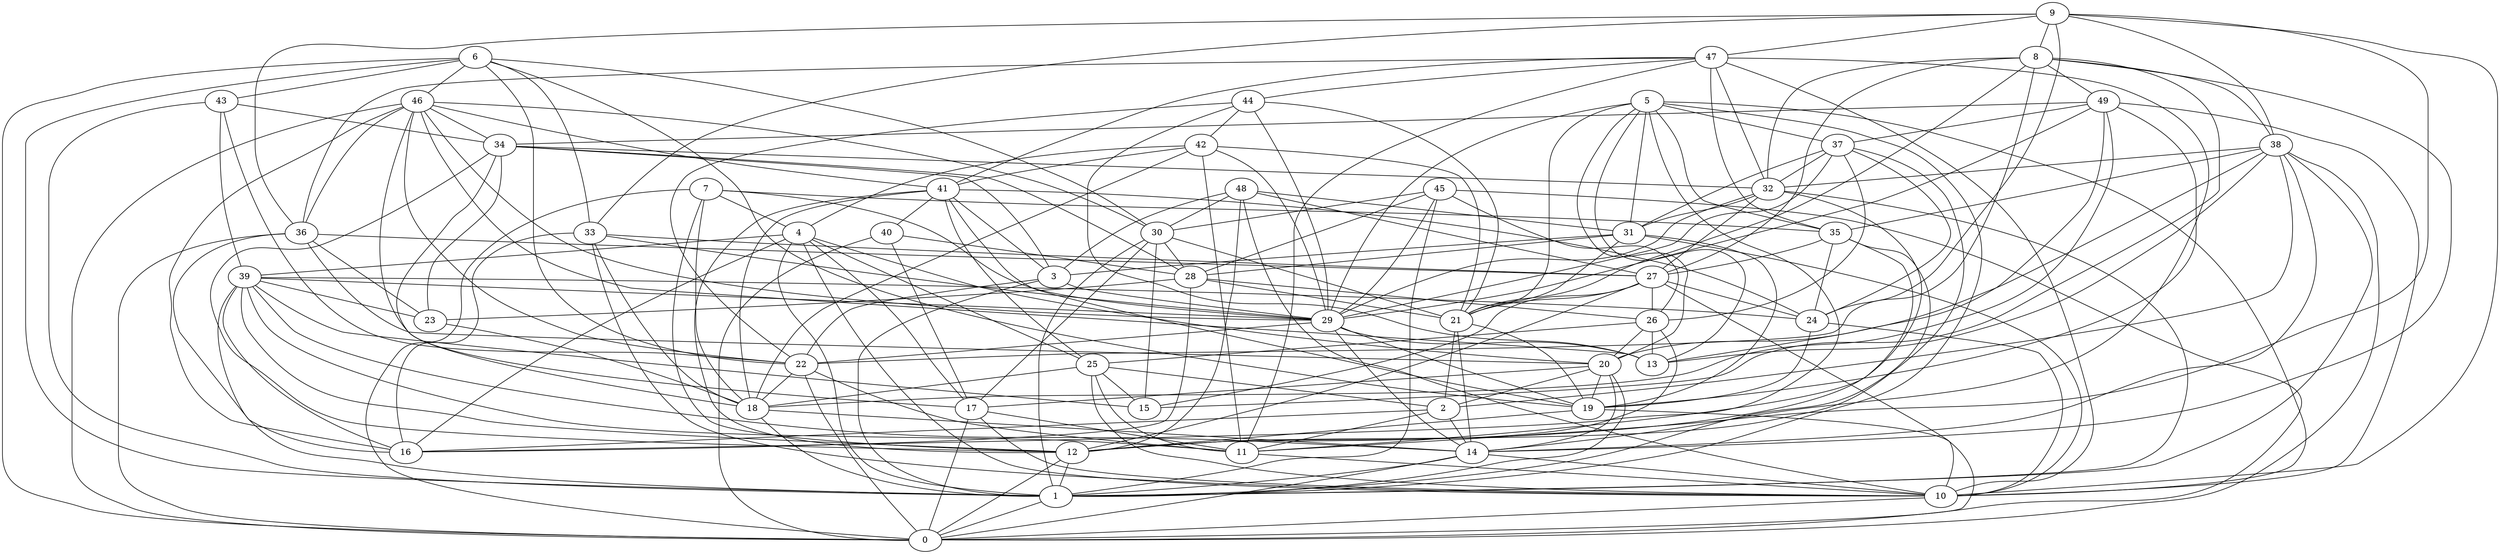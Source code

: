 digraph GG_graph {

subgraph G_graph {
edge [color = black]
"24" -> "10" [dir = none]
"4" -> "1" [dir = none]
"4" -> "10" [dir = none]
"47" -> "14" [dir = none]
"47" -> "44" [dir = none]
"47" -> "36" [dir = none]
"47" -> "11" [dir = none]
"47" -> "10" [dir = none]
"12" -> "1" [dir = none]
"44" -> "22" [dir = none]
"44" -> "42" [dir = none]
"35" -> "27" [dir = none]
"35" -> "11" [dir = none]
"35" -> "24" [dir = none]
"27" -> "24" [dir = none]
"27" -> "15" [dir = none]
"37" -> "31" [dir = none]
"37" -> "29" [dir = none]
"42" -> "4" [dir = none]
"42" -> "21" [dir = none]
"42" -> "11" [dir = none]
"42" -> "41" [dir = none]
"49" -> "37" [dir = none]
"49" -> "10" [dir = none]
"49" -> "29" [dir = none]
"49" -> "13" [dir = none]
"49" -> "18" [dir = none]
"46" -> "36" [dir = none]
"46" -> "0" [dir = none]
"46" -> "41" [dir = none]
"46" -> "17" [dir = none]
"33" -> "18" [dir = none]
"33" -> "27" [dir = none]
"33" -> "29" [dir = none]
"8" -> "32" [dir = none]
"8" -> "49" [dir = none]
"8" -> "38" [dir = none]
"8" -> "22" [dir = none]
"7" -> "12" [dir = none]
"7" -> "29" [dir = none]
"7" -> "0" [dir = none]
"7" -> "35" [dir = none]
"7" -> "4" [dir = none]
"10" -> "0" [dir = none]
"20" -> "19" [dir = none]
"20" -> "14" [dir = none]
"48" -> "12" [dir = none]
"48" -> "27" [dir = none]
"48" -> "31" [dir = none]
"48" -> "30" [dir = none]
"39" -> "14" [dir = none]
"39" -> "24" [dir = none]
"39" -> "15" [dir = none]
"39" -> "29" [dir = none]
"39" -> "1" [dir = none]
"39" -> "23" [dir = none]
"11" -> "10" [dir = none]
"41" -> "25" [dir = none]
"41" -> "3" [dir = none]
"41" -> "40" [dir = none]
"41" -> "24" [dir = none]
"41" -> "19" [dir = none]
"28" -> "21" [dir = none]
"28" -> "16" [dir = none]
"31" -> "3" [dir = none]
"31" -> "10" [dir = none]
"31" -> "28" [dir = none]
"31" -> "21" [dir = none]
"5" -> "13" [dir = none]
"5" -> "21" [dir = none]
"5" -> "37" [dir = none]
"5" -> "35" [dir = none]
"5" -> "31" [dir = none]
"5" -> "1" [dir = none]
"5" -> "29" [dir = none]
"5" -> "10" [dir = none]
"5" -> "20" [dir = none]
"36" -> "20" [dir = none]
"36" -> "23" [dir = none]
"36" -> "27" [dir = none]
"36" -> "16" [dir = none]
"36" -> "0" [dir = none]
"1" -> "0" [dir = none]
"22" -> "0" [dir = none]
"22" -> "18" [dir = none]
"40" -> "28" [dir = none]
"40" -> "17" [dir = none]
"17" -> "11" [dir = none]
"17" -> "10" [dir = none]
"9" -> "10" [dir = none]
"9" -> "11" [dir = none]
"9" -> "33" [dir = none]
"9" -> "8" [dir = none]
"9" -> "38" [dir = none]
"43" -> "34" [dir = none]
"43" -> "1" [dir = none]
"43" -> "22" [dir = none]
"32" -> "29" [dir = none]
"32" -> "31" [dir = none]
"32" -> "27" [dir = none]
"32" -> "1" [dir = none]
"32" -> "12" [dir = none]
"26" -> "20" [dir = none]
"26" -> "25" [dir = none]
"26" -> "13" [dir = none]
"34" -> "28" [dir = none]
"34" -> "12" [dir = none]
"34" -> "18" [dir = none]
"34" -> "3" [dir = none]
"34" -> "23" [dir = none]
"14" -> "0" [dir = none]
"14" -> "1" [dir = none]
"25" -> "2" [dir = none]
"25" -> "15" [dir = none]
"25" -> "10" [dir = none]
"25" -> "11" [dir = none]
"25" -> "18" [dir = none]
"2" -> "16" [dir = none]
"2" -> "11" [dir = none]
"2" -> "14" [dir = none]
"38" -> "14" [dir = none]
"38" -> "13" [dir = none]
"38" -> "32" [dir = none]
"38" -> "1" [dir = none]
"38" -> "35" [dir = none]
"38" -> "2" [dir = none]
"21" -> "2" [dir = none]
"23" -> "18" [dir = none]
"29" -> "22" [dir = none]
"30" -> "17" [dir = none]
"30" -> "21" [dir = none]
"30" -> "1" [dir = none]
"3" -> "29" [dir = none]
"3" -> "1" [dir = none]
"45" -> "26" [dir = none]
"45" -> "1" [dir = none]
"45" -> "28" [dir = none]
"45" -> "0" [dir = none]
"45" -> "29" [dir = none]
"6" -> "43" [dir = none]
"6" -> "46" [dir = none]
"6" -> "1" [dir = none]
"6" -> "0" [dir = none]
"6" -> "30" [dir = none]
"6" -> "22" [dir = none]
"6" -> "19" [dir = none]
"19" -> "12" [dir = none]
"46" -> "30" [dir = none]
"27" -> "12" [dir = none]
"9" -> "36" [dir = none]
"49" -> "34" [dir = none]
"31" -> "19" [dir = none]
"5" -> "16" [dir = none]
"20" -> "17" [dir = none]
"4" -> "16" [dir = none]
"39" -> "16" [dir = none]
"8" -> "21" [dir = none]
"27" -> "10" [dir = none]
"24" -> "19" [dir = none]
"4" -> "39" [dir = none]
"37" -> "26" [dir = none]
"7" -> "18" [dir = none]
"18" -> "1" [dir = none]
"30" -> "15" [dir = none]
"9" -> "24" [dir = none]
"38" -> "0" [dir = none]
"8" -> "15" [dir = none]
"37" -> "24" [dir = none]
"42" -> "29" [dir = none]
"28" -> "26" [dir = none]
"9" -> "47" [dir = none]
"42" -> "18" [dir = none]
"44" -> "29" [dir = none]
"30" -> "28" [dir = none]
"47" -> "41" [dir = none]
"48" -> "10" [dir = none]
"38" -> "20" [dir = none]
"39" -> "11" [dir = none]
"22" -> "11" [dir = none]
"48" -> "3" [dir = none]
"35" -> "1" [dir = none]
"29" -> "14" [dir = none]
"46" -> "16" [dir = none]
"8" -> "27" [dir = none]
"4" -> "25" [dir = none]
"44" -> "13" [dir = none]
"34" -> "32" [dir = none]
"12" -> "0" [dir = none]
"29" -> "19" [dir = none]
"49" -> "19" [dir = none]
"18" -> "14" [dir = none]
"20" -> "1" [dir = none]
"46" -> "34" [dir = none]
"20" -> "2" [dir = none]
"19" -> "0" [dir = none]
"27" -> "26" [dir = none]
"33" -> "10" [dir = none]
"33" -> "16" [dir = none]
"46" -> "13" [dir = none]
"4" -> "20" [dir = none]
"6" -> "33" [dir = none]
"27" -> "21" [dir = none]
"40" -> "0" [dir = none]
"43" -> "39" [dir = none]
"44" -> "21" [dir = none]
"39" -> "12" [dir = none]
"3" -> "22" [dir = none]
"8" -> "14" [dir = none]
"46" -> "29" [dir = none]
"46" -> "22" [dir = none]
"47" -> "35" [dir = none]
"45" -> "30" [dir = none]
"21" -> "19" [dir = none]
"14" -> "10" [dir = none]
"26" -> "12" [dir = none]
"4" -> "17" [dir = none]
"41" -> "12" [dir = none]
"28" -> "23" [dir = none]
"47" -> "32" [dir = none]
"37" -> "12" [dir = none]
"41" -> "18" [dir = none]
"29" -> "13" [dir = none]
"21" -> "14" [dir = none]
"17" -> "0" [dir = none]
"37" -> "32" [dir = none]
}

}
